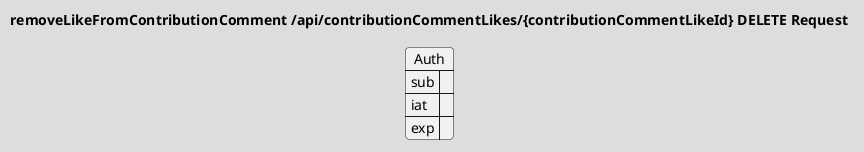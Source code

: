 @startuml removeLikeFromContributionComment-Request
!theme toy
title "removeLikeFromContributionComment /api/contributionCommentLikes/{contributionCommentLikeId} DELETE Request"

json Auth {
    "sub": "",
    "iat": "",
    "exp": ""
}
@enduml
@startuml removeLikeFromContributionComment-Response
!theme toy
title "removeLikeFromContributionComment /api/contributionCommentLikes/{contributionCommentLikeId} DELETE Response"
@enduml
